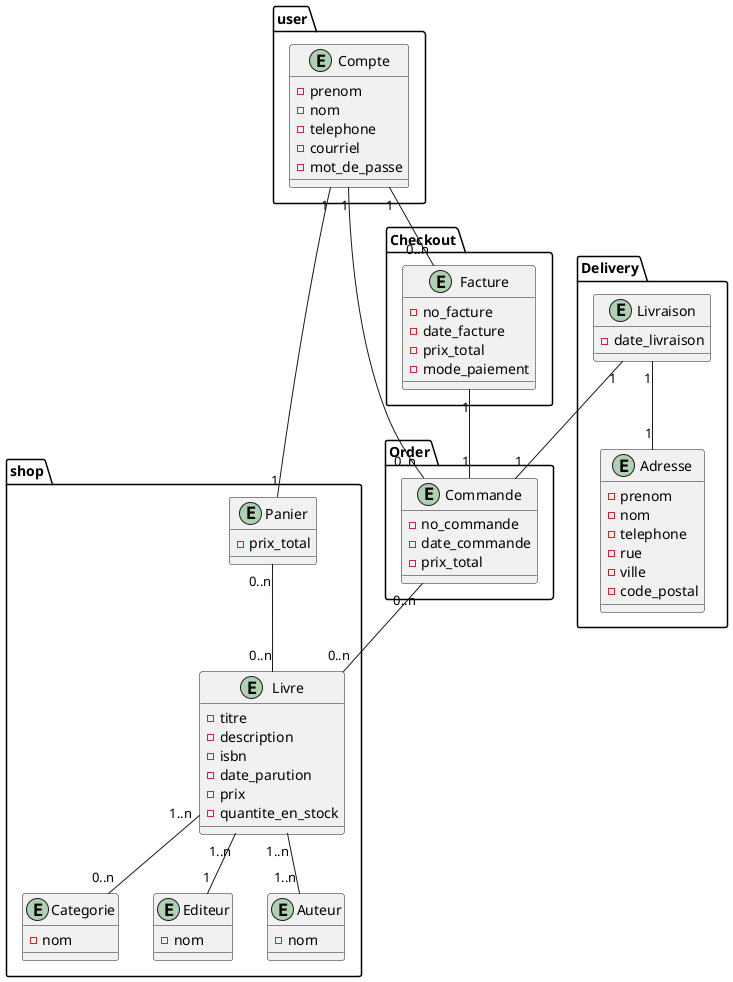@startuml
'https://plantuml.com/entity-diagram

package "user" {

    entity Compte {
        - prenom
        - nom
        - telephone
        - courriel
        - mot_de_passe
    }

}

package "shop" {

    entity Categorie {
        - nom
    }

    entity Editeur {
        - nom
    }

    entity Livre {
        - titre
        - description
        - isbn
        - date_parution
        - prix
        - quantite_en_stock
    }

    entity Auteur {
        - nom
    }

    entity Panier {
        - prix_total
    }
    
}

package "Order" {

    entity Commande {
        - no_commande
        - date_commande
        - prix_total
    }

}

package Delivery {

    entity Adresse {
        - prenom
        - nom
        - telephone
        - rue
        - ville
        - code_postal
    }

    entity Livraison {
        - date_livraison
    }

}

package "Checkout" {

    entity Facture {
        - no_facture
        - date_facture
        - prix_total
        - mode_paiement
    }

}





Livre "1..n" -- "0..n" Categorie
Livre "1..n" -- "1..n" Auteur
Livre "1..n" -- "1" Editeur
Panier "0..n" -- "0..n" Livre
Commande "0..n" -- "0..n" Livre
Facture "1" -- "1" Commande
Livraison "1" -- "1" Commande
Livraison "1" -- "1" Adresse
Compte "1" -- "1" Panier
Compte "1" -- "0..n" Commande
Compte "1" -- "0..n" Facture
@enduml